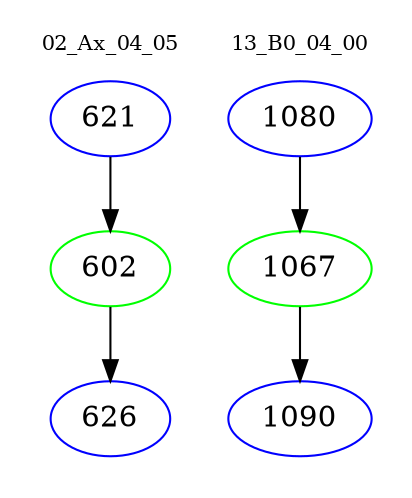digraph{
subgraph cluster_0 {
color = white
label = "02_Ax_04_05";
fontsize=10;
T0_621 [label="621", color="blue"]
T0_621 -> T0_602 [color="black"]
T0_602 [label="602", color="green"]
T0_602 -> T0_626 [color="black"]
T0_626 [label="626", color="blue"]
}
subgraph cluster_1 {
color = white
label = "13_B0_04_00";
fontsize=10;
T1_1080 [label="1080", color="blue"]
T1_1080 -> T1_1067 [color="black"]
T1_1067 [label="1067", color="green"]
T1_1067 -> T1_1090 [color="black"]
T1_1090 [label="1090", color="blue"]
}
}
